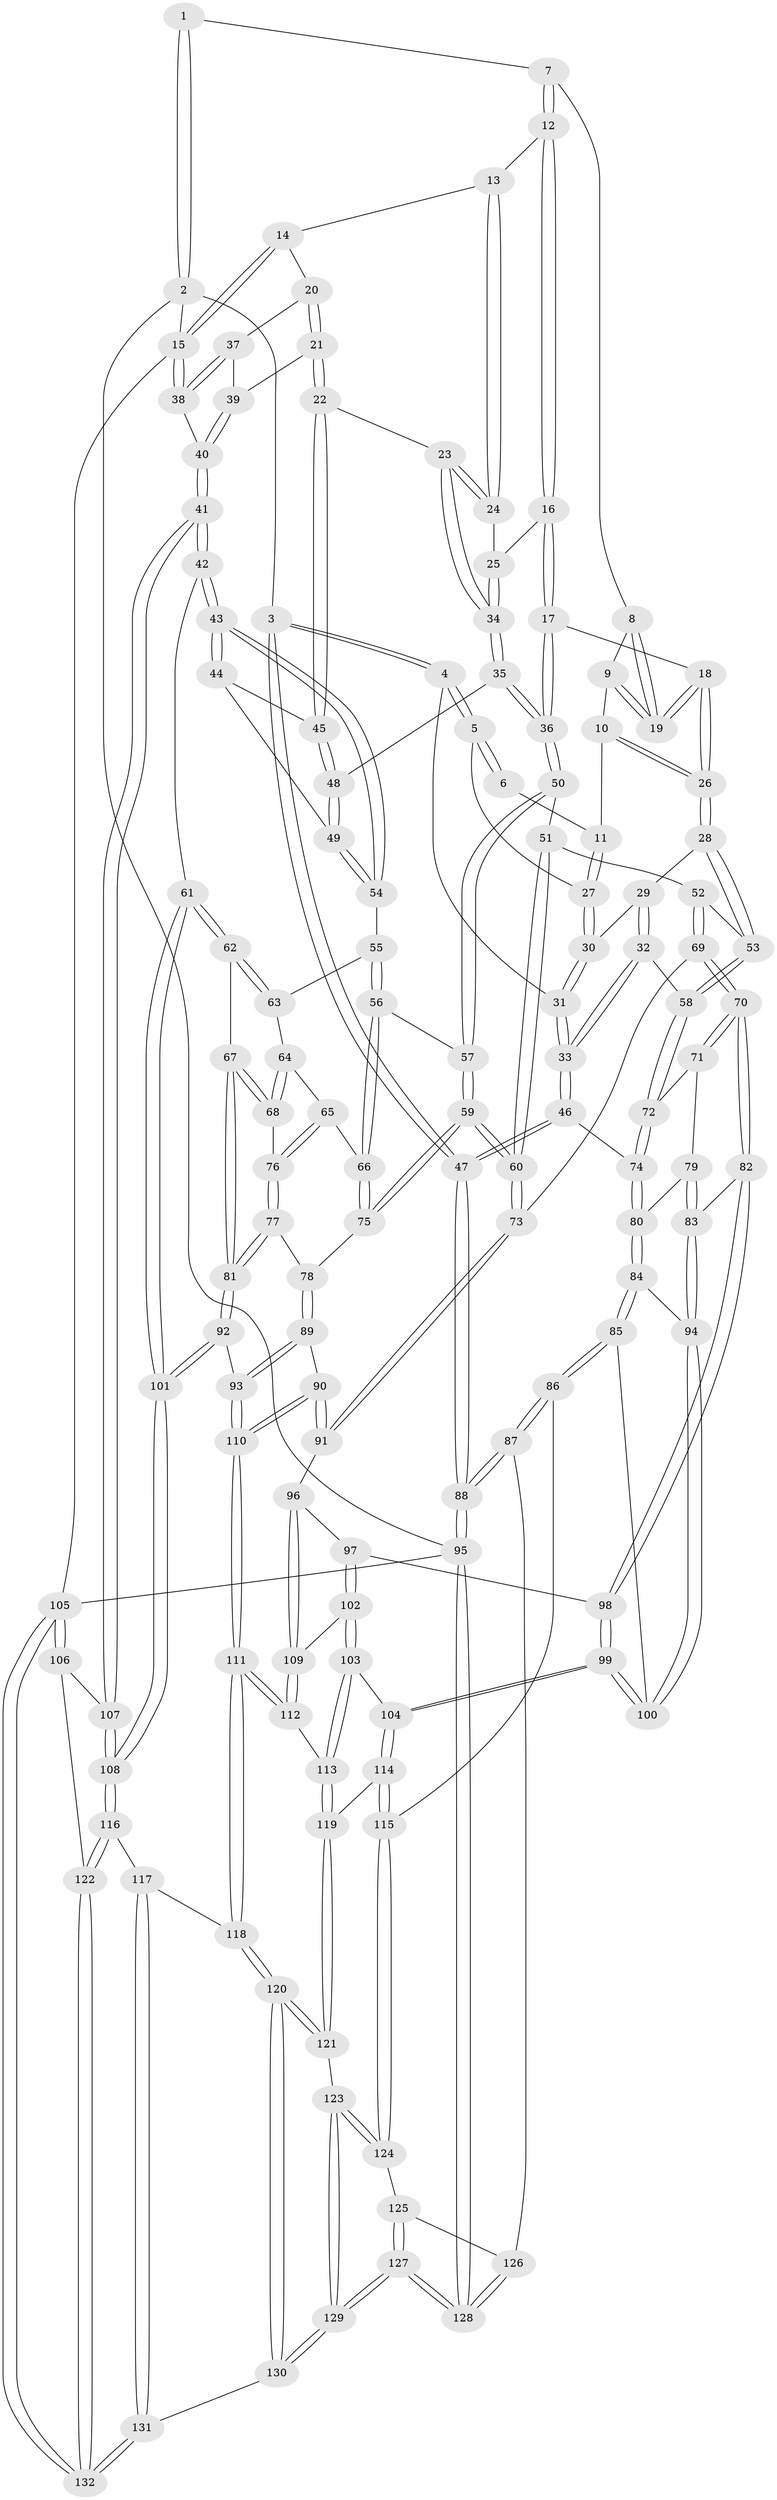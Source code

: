 // coarse degree distribution, {3: 0.475, 6: 0.025, 4: 0.425, 2: 0.05, 5: 0.025}
// Generated by graph-tools (version 1.1) at 2025/54/03/04/25 22:54:16]
// undirected, 132 vertices, 327 edges
graph export_dot {
  node [color=gray90,style=filled];
  1 [pos="+0.19249363284749316+0"];
  2 [pos="+0+0"];
  3 [pos="+0+0"];
  4 [pos="+0.06472408636283379+0.06657828639655977"];
  5 [pos="+0.09486336698473692+0.06466496370510606"];
  6 [pos="+0.17029324438521515+0"];
  7 [pos="+0.3549251640149647+0"];
  8 [pos="+0.3268962119472538+0"];
  9 [pos="+0.23049191309091605+0.04569197742151003"];
  10 [pos="+0.21325926716652432+0.06263663735433347"];
  11 [pos="+0.19712328047984226+0.066055496475187"];
  12 [pos="+0.6080523587218903+0"];
  13 [pos="+0.6900440205364458+0"];
  14 [pos="+0.7739002603045003+0"];
  15 [pos="+1+0"];
  16 [pos="+0.6007495928291562+0"];
  17 [pos="+0.3862512865537971+0.1905492024883135"];
  18 [pos="+0.36838149045599883+0.19125645987539402"];
  19 [pos="+0.3535098788807945+0.1160294958751563"];
  20 [pos="+0.8774720088659844+0.11657273326417741"];
  21 [pos="+0.8627299884160777+0.13871697536263422"];
  22 [pos="+0.8424368870972861+0.1598110115876385"];
  23 [pos="+0.8301794642350692+0.1528894516661498"];
  24 [pos="+0.7918901048790232+0.1163159878802196"];
  25 [pos="+0.6282555496306487+0.060321679706547345"];
  26 [pos="+0.35662473919321913+0.19848498274415147"];
  27 [pos="+0.18224680826740391+0.0775618760575546"];
  28 [pos="+0.33775188482480917+0.21590587917389958"];
  29 [pos="+0.19088844709212227+0.13066144530638635"];
  30 [pos="+0.18442274598914676+0.12146679088354305"];
  31 [pos="+0.08526994387987326+0.1805825993537489"];
  32 [pos="+0.13229844676483637+0.3211603100078489"];
  33 [pos="+0.07121204224390164+0.32097808738596184"];
  34 [pos="+0.6191657933516476+0.15303882336377408"];
  35 [pos="+0.6006690458542359+0.21173049895791143"];
  36 [pos="+0.5365707257858467+0.244981793343402"];
  37 [pos="+0.9536799867612671+0.09230145701288626"];
  38 [pos="+1+0"];
  39 [pos="+0.9959924546017441+0.20030514826767204"];
  40 [pos="+1+0.39373462265458603"];
  41 [pos="+1+0.47189226629409986"];
  42 [pos="+1+0.4466705023491814"];
  43 [pos="+0.9889849007427315+0.43279793188814863"];
  44 [pos="+0.8436466573244839+0.21940649355130404"];
  45 [pos="+0.8397602981063118+0.18883719258270007"];
  46 [pos="+0.002928798738891816+0.351789863500122"];
  47 [pos="+0+0.39041513728037075"];
  48 [pos="+0.6052254975420016+0.2144289410834392"];
  49 [pos="+0.7024882492672194+0.29738190845390294"];
  50 [pos="+0.5338848315695021+0.29551839837383675"];
  51 [pos="+0.5143497303299283+0.33061096128177836"];
  52 [pos="+0.35526400047016693+0.38778595882279554"];
  53 [pos="+0.2854066253028018+0.28922376968273117"];
  54 [pos="+0.7075108843848205+0.31633393465557397"];
  55 [pos="+0.6885025086575698+0.38543193080726273"];
  56 [pos="+0.6517912044535665+0.41540896346185147"];
  57 [pos="+0.6226039708836743+0.41109389046556977"];
  58 [pos="+0.17125632350702372+0.32510302760640536"];
  59 [pos="+0.5034695036300846+0.5096797270343996"];
  60 [pos="+0.4763146740960826+0.5089817821646909"];
  61 [pos="+0.9807759411955427+0.45438449985441354"];
  62 [pos="+0.9474113177330098+0.4583868932601302"];
  63 [pos="+0.7418900963297077+0.41581374681372857"];
  64 [pos="+0.7266903160779558+0.45380499567162536"];
  65 [pos="+0.6669805933964189+0.458914754235321"];
  66 [pos="+0.6609973836211691+0.44535028667072674"];
  67 [pos="+0.7989920541065355+0.5055504240815617"];
  68 [pos="+0.7440548288102151+0.499106548500255"];
  69 [pos="+0.39548309258603226+0.5041688502464595"];
  70 [pos="+0.34924481367173393+0.5346117944154213"];
  71 [pos="+0.24122468691343268+0.4757932825169202"];
  72 [pos="+0.2218886596820394+0.45926422192637606"];
  73 [pos="+0.46531953149184857+0.5139419005802764"];
  74 [pos="+0.15210682142537146+0.5463479318216046"];
  75 [pos="+0.5593812281438731+0.5356440377866675"];
  76 [pos="+0.6794672393930337+0.508231064332916"];
  77 [pos="+0.666558067965225+0.5334607685170757"];
  78 [pos="+0.5615256060632781+0.5368588176026471"];
  79 [pos="+0.20542814933015138+0.5651897520612288"];
  80 [pos="+0.15334769331540068+0.5536699839533139"];
  81 [pos="+0.703550696520584+0.6239764974980627"];
  82 [pos="+0.34878925960047663+0.5353770165500937"];
  83 [pos="+0.2441484227248015+0.5848838089103994"];
  84 [pos="+0.10437313630667319+0.6305098957420091"];
  85 [pos="+0.08753614841740373+0.6489079478759929"];
  86 [pos="+0.033157041644685754+0.6695994680540733"];
  87 [pos="+0+0.6947807422500636"];
  88 [pos="+0+0.6844794109495301"];
  89 [pos="+0.6119114721530914+0.6516485651580785"];
  90 [pos="+0.5243639800412347+0.6786727859653342"];
  91 [pos="+0.48345403388373476+0.6479470631673913"];
  92 [pos="+0.7040404870201213+0.6806831086409932"];
  93 [pos="+0.6899499288670496+0.6783570054244057"];
  94 [pos="+0.23538955975562334+0.6201001183208511"];
  95 [pos="+0+1"];
  96 [pos="+0.44347444264892516+0.6764150711161899"];
  97 [pos="+0.3511837868043557+0.5987555724260295"];
  98 [pos="+0.3466219483219279+0.5878252632141184"];
  99 [pos="+0.25729603311073646+0.7253580489295383"];
  100 [pos="+0.2453249028323575+0.7108098809121423"];
  101 [pos="+0.7288983109051699+0.7073508551613114"];
  102 [pos="+0.3810772938248299+0.7162438265703156"];
  103 [pos="+0.37495405936842435+0.7228050029682985"];
  104 [pos="+0.26399911333988263+0.7442403356161881"];
  105 [pos="+1+1"];
  106 [pos="+1+0.5582010273002926"];
  107 [pos="+1+0.5351718645688941"];
  108 [pos="+0.7645592644283139+0.8057659498130498"];
  109 [pos="+0.4175060369554122+0.7036588394396661"];
  110 [pos="+0.5291492359566049+0.7654079014471208"];
  111 [pos="+0.5239223844733992+0.7899480836590224"];
  112 [pos="+0.4987289476962511+0.78669229104696"];
  113 [pos="+0.41182514171121143+0.8089696378803751"];
  114 [pos="+0.2559557283839121+0.7705545071542028"];
  115 [pos="+0.2200193190576498+0.8217978598501874"];
  116 [pos="+0.7643307016555052+0.8091196678111969"];
  117 [pos="+0.6005912491671991+0.8665058514204451"];
  118 [pos="+0.5718118989525514+0.8631767794319409"];
  119 [pos="+0.39206358000083924+0.8450703921825801"];
  120 [pos="+0.44451734786449854+0.9708945060257687"];
  121 [pos="+0.39373425995900097+0.8917855724568066"];
  122 [pos="+0.8473423305930562+0.9254213182799194"];
  123 [pos="+0.24146388978626374+0.8824880114968335"];
  124 [pos="+0.2164290530953336+0.8332478213832861"];
  125 [pos="+0.10346380807296209+0.8672051997463359"];
  126 [pos="+0.07703076035812756+0.861805596815706"];
  127 [pos="+0.20029160545251026+1"];
  128 [pos="+0+1"];
  129 [pos="+0.2499700888950989+1"];
  130 [pos="+0.39902248541861984+1"];
  131 [pos="+0.6826576992845814+1"];
  132 [pos="+1+1"];
  1 -- 2;
  1 -- 2;
  1 -- 7;
  2 -- 3;
  2 -- 15;
  2 -- 95;
  3 -- 4;
  3 -- 4;
  3 -- 47;
  3 -- 47;
  4 -- 5;
  4 -- 5;
  4 -- 31;
  5 -- 6;
  5 -- 6;
  5 -- 27;
  6 -- 11;
  7 -- 8;
  7 -- 12;
  7 -- 12;
  8 -- 9;
  8 -- 19;
  8 -- 19;
  9 -- 10;
  9 -- 19;
  9 -- 19;
  10 -- 11;
  10 -- 26;
  10 -- 26;
  11 -- 27;
  11 -- 27;
  12 -- 13;
  12 -- 16;
  12 -- 16;
  13 -- 14;
  13 -- 24;
  13 -- 24;
  14 -- 15;
  14 -- 15;
  14 -- 20;
  15 -- 38;
  15 -- 38;
  15 -- 105;
  16 -- 17;
  16 -- 17;
  16 -- 25;
  17 -- 18;
  17 -- 36;
  17 -- 36;
  18 -- 19;
  18 -- 19;
  18 -- 26;
  18 -- 26;
  20 -- 21;
  20 -- 21;
  20 -- 37;
  21 -- 22;
  21 -- 22;
  21 -- 39;
  22 -- 23;
  22 -- 45;
  22 -- 45;
  23 -- 24;
  23 -- 24;
  23 -- 34;
  23 -- 34;
  24 -- 25;
  25 -- 34;
  25 -- 34;
  26 -- 28;
  26 -- 28;
  27 -- 30;
  27 -- 30;
  28 -- 29;
  28 -- 53;
  28 -- 53;
  29 -- 30;
  29 -- 32;
  29 -- 32;
  30 -- 31;
  30 -- 31;
  31 -- 33;
  31 -- 33;
  32 -- 33;
  32 -- 33;
  32 -- 58;
  33 -- 46;
  33 -- 46;
  34 -- 35;
  34 -- 35;
  35 -- 36;
  35 -- 36;
  35 -- 48;
  36 -- 50;
  36 -- 50;
  37 -- 38;
  37 -- 38;
  37 -- 39;
  38 -- 40;
  39 -- 40;
  39 -- 40;
  40 -- 41;
  40 -- 41;
  41 -- 42;
  41 -- 42;
  41 -- 107;
  41 -- 107;
  42 -- 43;
  42 -- 43;
  42 -- 61;
  43 -- 44;
  43 -- 44;
  43 -- 54;
  43 -- 54;
  44 -- 45;
  44 -- 49;
  45 -- 48;
  45 -- 48;
  46 -- 47;
  46 -- 47;
  46 -- 74;
  47 -- 88;
  47 -- 88;
  48 -- 49;
  48 -- 49;
  49 -- 54;
  49 -- 54;
  50 -- 51;
  50 -- 57;
  50 -- 57;
  51 -- 52;
  51 -- 60;
  51 -- 60;
  52 -- 53;
  52 -- 69;
  52 -- 69;
  53 -- 58;
  53 -- 58;
  54 -- 55;
  55 -- 56;
  55 -- 56;
  55 -- 63;
  56 -- 57;
  56 -- 66;
  56 -- 66;
  57 -- 59;
  57 -- 59;
  58 -- 72;
  58 -- 72;
  59 -- 60;
  59 -- 60;
  59 -- 75;
  59 -- 75;
  60 -- 73;
  60 -- 73;
  61 -- 62;
  61 -- 62;
  61 -- 101;
  61 -- 101;
  62 -- 63;
  62 -- 63;
  62 -- 67;
  63 -- 64;
  64 -- 65;
  64 -- 68;
  64 -- 68;
  65 -- 66;
  65 -- 76;
  65 -- 76;
  66 -- 75;
  66 -- 75;
  67 -- 68;
  67 -- 68;
  67 -- 81;
  67 -- 81;
  68 -- 76;
  69 -- 70;
  69 -- 70;
  69 -- 73;
  70 -- 71;
  70 -- 71;
  70 -- 82;
  70 -- 82;
  71 -- 72;
  71 -- 79;
  72 -- 74;
  72 -- 74;
  73 -- 91;
  73 -- 91;
  74 -- 80;
  74 -- 80;
  75 -- 78;
  76 -- 77;
  76 -- 77;
  77 -- 78;
  77 -- 81;
  77 -- 81;
  78 -- 89;
  78 -- 89;
  79 -- 80;
  79 -- 83;
  79 -- 83;
  80 -- 84;
  80 -- 84;
  81 -- 92;
  81 -- 92;
  82 -- 83;
  82 -- 98;
  82 -- 98;
  83 -- 94;
  83 -- 94;
  84 -- 85;
  84 -- 85;
  84 -- 94;
  85 -- 86;
  85 -- 86;
  85 -- 100;
  86 -- 87;
  86 -- 87;
  86 -- 115;
  87 -- 88;
  87 -- 88;
  87 -- 126;
  88 -- 95;
  88 -- 95;
  89 -- 90;
  89 -- 93;
  89 -- 93;
  90 -- 91;
  90 -- 91;
  90 -- 110;
  90 -- 110;
  91 -- 96;
  92 -- 93;
  92 -- 101;
  92 -- 101;
  93 -- 110;
  93 -- 110;
  94 -- 100;
  94 -- 100;
  95 -- 128;
  95 -- 128;
  95 -- 105;
  96 -- 97;
  96 -- 109;
  96 -- 109;
  97 -- 98;
  97 -- 102;
  97 -- 102;
  98 -- 99;
  98 -- 99;
  99 -- 100;
  99 -- 100;
  99 -- 104;
  99 -- 104;
  101 -- 108;
  101 -- 108;
  102 -- 103;
  102 -- 103;
  102 -- 109;
  103 -- 104;
  103 -- 113;
  103 -- 113;
  104 -- 114;
  104 -- 114;
  105 -- 106;
  105 -- 106;
  105 -- 132;
  105 -- 132;
  106 -- 107;
  106 -- 122;
  107 -- 108;
  107 -- 108;
  108 -- 116;
  108 -- 116;
  109 -- 112;
  109 -- 112;
  110 -- 111;
  110 -- 111;
  111 -- 112;
  111 -- 112;
  111 -- 118;
  111 -- 118;
  112 -- 113;
  113 -- 119;
  113 -- 119;
  114 -- 115;
  114 -- 115;
  114 -- 119;
  115 -- 124;
  115 -- 124;
  116 -- 117;
  116 -- 122;
  116 -- 122;
  117 -- 118;
  117 -- 131;
  117 -- 131;
  118 -- 120;
  118 -- 120;
  119 -- 121;
  119 -- 121;
  120 -- 121;
  120 -- 121;
  120 -- 130;
  120 -- 130;
  121 -- 123;
  122 -- 132;
  122 -- 132;
  123 -- 124;
  123 -- 124;
  123 -- 129;
  123 -- 129;
  124 -- 125;
  125 -- 126;
  125 -- 127;
  125 -- 127;
  126 -- 128;
  126 -- 128;
  127 -- 128;
  127 -- 128;
  127 -- 129;
  127 -- 129;
  129 -- 130;
  129 -- 130;
  130 -- 131;
  131 -- 132;
  131 -- 132;
}
